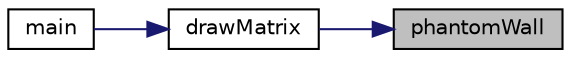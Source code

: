 digraph "phantomWall"
{
 // LATEX_PDF_SIZE
  edge [fontname="Helvetica",fontsize="10",labelfontname="Helvetica",labelfontsize="10"];
  node [fontname="Helvetica",fontsize="10",shape=record];
  rankdir="RL";
  Node1 [label="phantomWall",height=0.2,width=0.4,color="black", fillcolor="grey75", style="filled", fontcolor="black",tooltip="Crée un cube de mur traversable par les fantomes."];
  Node1 -> Node2 [dir="back",color="midnightblue",fontsize="10",style="solid",fontname="Helvetica"];
  Node2 [label="drawMatrix",height=0.2,width=0.4,color="black", fillcolor="white", style="filled",URL="$draw_8cpp.html#ae2000ec319fc7b29cdccf206a3d5e241",tooltip="Affichage de la matrice dans la fenêtre."];
  Node2 -> Node3 [dir="back",color="midnightblue",fontsize="10",style="solid",fontname="Helvetica"];
  Node3 [label="main",height=0.2,width=0.4,color="black", fillcolor="white", style="filled",URL="$main_8cpp.html#ae66f6b31b5ad750f1fe042a706a4e3d4",tooltip=" "];
}
